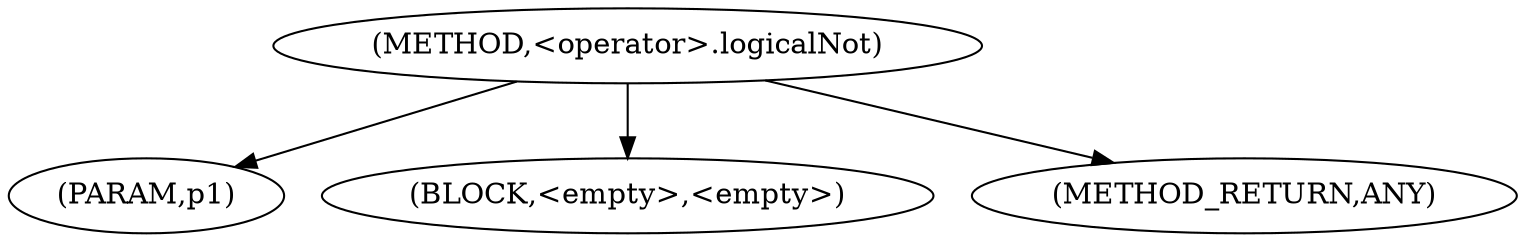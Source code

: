 digraph "&lt;operator&gt;.logicalNot" {  
"1864" [label = <(METHOD,&lt;operator&gt;.logicalNot)> ]
"1865" [label = <(PARAM,p1)> ]
"1866" [label = <(BLOCK,&lt;empty&gt;,&lt;empty&gt;)> ]
"1867" [label = <(METHOD_RETURN,ANY)> ]
  "1864" -> "1865" 
  "1864" -> "1866" 
  "1864" -> "1867" 
}
